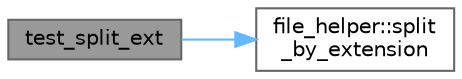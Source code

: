 digraph "test_split_ext"
{
 // LATEX_PDF_SIZE
  bgcolor="transparent";
  edge [fontname=Helvetica,fontsize=10,labelfontname=Helvetica,labelfontsize=10];
  node [fontname=Helvetica,fontsize=10,shape=box,height=0.2,width=0.4];
  rankdir="LR";
  Node1 [id="Node000001",label="test_split_ext",height=0.2,width=0.4,color="gray40", fillcolor="grey60", style="filled", fontcolor="black",tooltip=" "];
  Node1 -> Node2 [id="edge2_Node000001_Node000002",color="steelblue1",style="solid",tooltip=" "];
  Node2 [id="Node000002",label="file_helper::split\l_by_extension",height=0.2,width=0.4,color="grey40", fillcolor="white", style="filled",URL="$classfile__helper.html#a8e8a852ddd73ca81061a62a9c1ca51c5",tooltip=" "];
}
